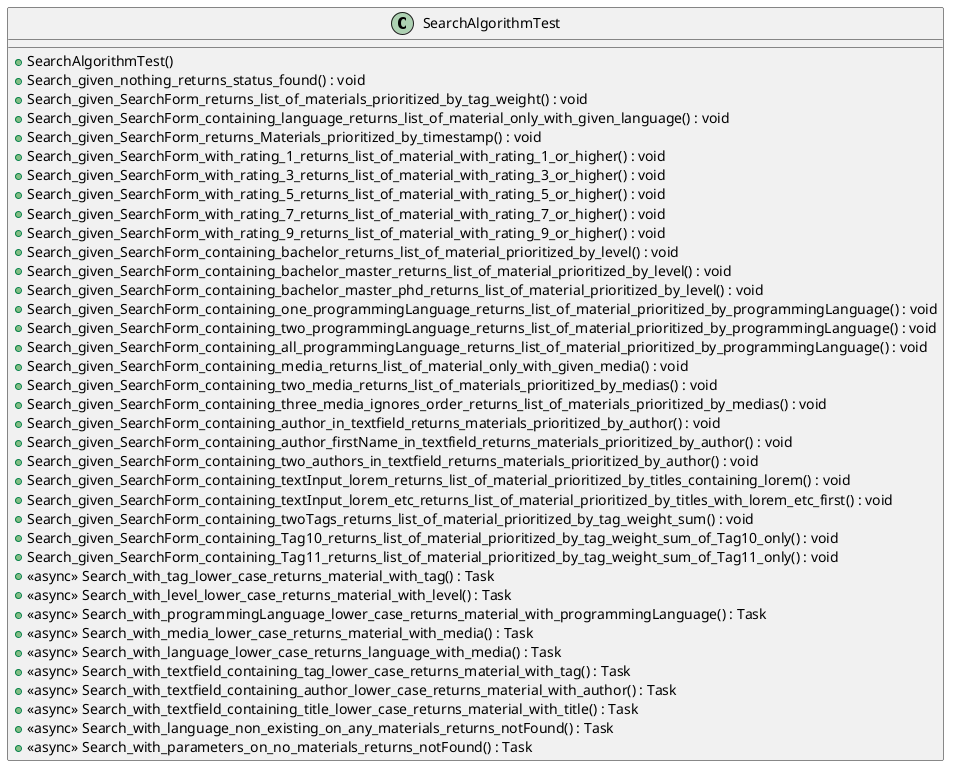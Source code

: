 @startuml
class SearchAlgorithmTest {
    + SearchAlgorithmTest()
    + Search_given_nothing_returns_status_found() : void
    + Search_given_SearchForm_returns_list_of_materials_prioritized_by_tag_weight() : void
    + Search_given_SearchForm_containing_language_returns_list_of_material_only_with_given_language() : void
    + Search_given_SearchForm_returns_Materials_prioritized_by_timestamp() : void
    + Search_given_SearchForm_with_rating_1_returns_list_of_material_with_rating_1_or_higher() : void
    + Search_given_SearchForm_with_rating_3_returns_list_of_material_with_rating_3_or_higher() : void
    + Search_given_SearchForm_with_rating_5_returns_list_of_material_with_rating_5_or_higher() : void
    + Search_given_SearchForm_with_rating_7_returns_list_of_material_with_rating_7_or_higher() : void
    + Search_given_SearchForm_with_rating_9_returns_list_of_material_with_rating_9_or_higher() : void
    + Search_given_SearchForm_containing_bachelor_returns_list_of_material_prioritized_by_level() : void
    + Search_given_SearchForm_containing_bachelor_master_returns_list_of_material_prioritized_by_level() : void
    + Search_given_SearchForm_containing_bachelor_master_phd_returns_list_of_material_prioritized_by_level() : void
    + Search_given_SearchForm_containing_one_programmingLanguage_returns_list_of_material_prioritized_by_programmingLanguage() : void
    + Search_given_SearchForm_containing_two_programmingLanguage_returns_list_of_material_prioritized_by_programmingLanguage() : void
    + Search_given_SearchForm_containing_all_programmingLanguage_returns_list_of_material_prioritized_by_programmingLanguage() : void
    + Search_given_SearchForm_containing_media_returns_list_of_material_only_with_given_media() : void
    + Search_given_SearchForm_containing_two_media_returns_list_of_materials_prioritized_by_medias() : void
    + Search_given_SearchForm_containing_three_media_ignores_order_returns_list_of_materials_prioritized_by_medias() : void
    + Search_given_SearchForm_containing_author_in_textfield_returns_materials_prioritized_by_author() : void
    + Search_given_SearchForm_containing_author_firstName_in_textfield_returns_materials_prioritized_by_author() : void
    + Search_given_SearchForm_containing_two_authors_in_textfield_returns_materials_prioritized_by_author() : void
    + Search_given_SearchForm_containing_textInput_lorem_returns_list_of_material_prioritized_by_titles_containing_lorem() : void
    + Search_given_SearchForm_containing_textInput_lorem_etc_returns_list_of_material_prioritized_by_titles_with_lorem_etc_first() : void
    + Search_given_SearchForm_containing_twoTags_returns_list_of_material_prioritized_by_tag_weight_sum() : void
    + Search_given_SearchForm_containing_Tag10_returns_list_of_material_prioritized_by_tag_weight_sum_of_Tag10_only() : void
    + Search_given_SearchForm_containing_Tag11_returns_list_of_material_prioritized_by_tag_weight_sum_of_Tag11_only() : void
    + <<async>> Search_with_tag_lower_case_returns_material_with_tag() : Task
    + <<async>> Search_with_level_lower_case_returns_material_with_level() : Task
    + <<async>> Search_with_programmingLanguage_lower_case_returns_material_with_programmingLanguage() : Task
    + <<async>> Search_with_media_lower_case_returns_material_with_media() : Task
    + <<async>> Search_with_language_lower_case_returns_language_with_media() : Task
    + <<async>> Search_with_textfield_containing_tag_lower_case_returns_material_with_tag() : Task
    + <<async>> Search_with_textfield_containing_author_lower_case_returns_material_with_author() : Task
    + <<async>> Search_with_textfield_containing_title_lower_case_returns_material_with_title() : Task
    + <<async>> Search_with_language_non_existing_on_any_materials_returns_notFound() : Task
    + <<async>> Search_with_parameters_on_no_materials_returns_notFound() : Task
}
@enduml
